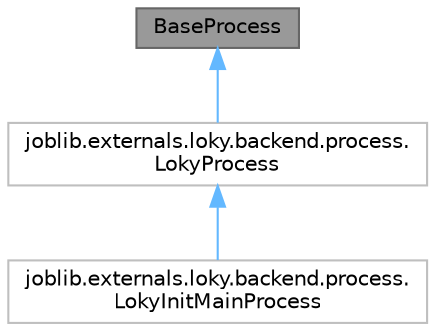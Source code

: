 digraph "BaseProcess"
{
 // LATEX_PDF_SIZE
  bgcolor="transparent";
  edge [fontname=Helvetica,fontsize=10,labelfontname=Helvetica,labelfontsize=10];
  node [fontname=Helvetica,fontsize=10,shape=box,height=0.2,width=0.4];
  Node1 [id="Node000001",label="BaseProcess",height=0.2,width=0.4,color="gray40", fillcolor="grey60", style="filled", fontcolor="black",tooltip=" "];
  Node1 -> Node2 [id="edge1_Node000001_Node000002",dir="back",color="steelblue1",style="solid",tooltip=" "];
  Node2 [id="Node000002",label="joblib.externals.loky.backend.process.\lLokyProcess",height=0.2,width=0.4,color="grey75", fillcolor="white", style="filled",URL="$da/d7f/classjoblib_1_1externals_1_1loky_1_1backend_1_1process_1_1LokyProcess.html",tooltip=" "];
  Node2 -> Node3 [id="edge2_Node000002_Node000003",dir="back",color="steelblue1",style="solid",tooltip=" "];
  Node3 [id="Node000003",label="joblib.externals.loky.backend.process.\lLokyInitMainProcess",height=0.2,width=0.4,color="grey75", fillcolor="white", style="filled",URL="$de/d28/classjoblib_1_1externals_1_1loky_1_1backend_1_1process_1_1LokyInitMainProcess.html",tooltip=" "];
}
